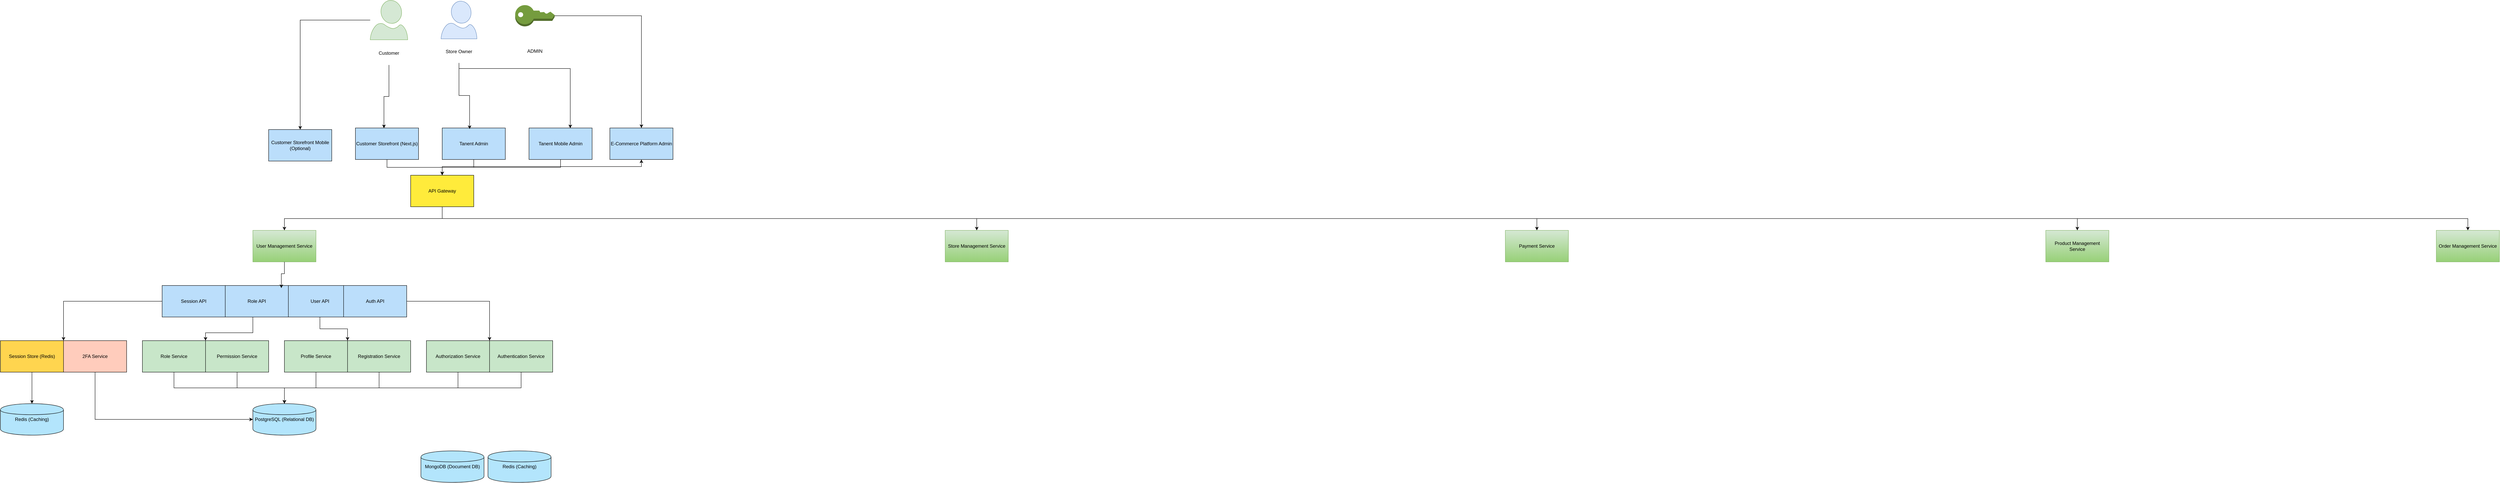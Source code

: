 <?xml version="1.0" encoding="UTF-8"?>
<mxfile version="24.7.14">
  <diagram name="Container Diagram - E-Commerce Platform" id="0">
    <mxGraphModel dx="3588" dy="3556" grid="1" gridSize="10" guides="1" tooltips="1" connect="1" arrows="1" fold="1" page="1" pageScale="1" pageWidth="850" pageHeight="1100" math="0" shadow="0">
      <root>
        <mxCell id="0" />
        <mxCell id="1" parent="0" />
        <mxCell id="customer-storefront" value="Customer Storefront (Next.js)" style="rounded=0;whiteSpace=wrap;html=1;fillColor=#BBDEFB;" parent="1" vertex="1">
          <mxGeometry x="125" y="-728" width="160" height="80" as="geometry" />
        </mxCell>
        <mxCell id="admin-dashboard" value="Tanent Admin" style="rounded=0;whiteSpace=wrap;html=1;fillColor=#BBDEFB;" parent="1" vertex="1">
          <mxGeometry x="345" y="-728" width="160" height="80" as="geometry" />
        </mxCell>
        <mxCell id="mobile-app" value="Tanent Mobile Admin" style="rounded=0;whiteSpace=wrap;html=1;fillColor=#BBDEFB;" parent="1" vertex="1">
          <mxGeometry x="565" y="-728" width="160" height="80" as="geometry" />
        </mxCell>
        <mxCell id="IdQ3Wxl4X39ph8oEI3SD-37" style="edgeStyle=orthogonalEdgeStyle;rounded=0;orthogonalLoop=1;jettySize=auto;html=1;entryX=0.5;entryY=1;entryDx=0;entryDy=0;" edge="1" parent="1" source="api-gateway" target="IdQ3Wxl4X39ph8oEI3SD-36">
          <mxGeometry relative="1" as="geometry">
            <Array as="points">
              <mxPoint x="345" y="-630" />
              <mxPoint x="850" y="-630" />
            </Array>
          </mxGeometry>
        </mxCell>
        <mxCell id="api-gateway" value="API Gateway" style="rounded=0;whiteSpace=wrap;html=1;fillColor=#FFEB3B;" parent="1" vertex="1">
          <mxGeometry x="265" y="-608" width="160" height="80" as="geometry" />
        </mxCell>
        <mxCell id="store-management" value="Store Management Service" style="rounded=0;whiteSpace=wrap;html=1;fillColor=#d5e8d4;gradientColor=#97d077;strokeColor=#82b366;" parent="1" vertex="1">
          <mxGeometry x="1620" y="-468" width="160" height="80" as="geometry" />
        </mxCell>
        <mxCell id="product-management" value="Product Management Service" style="rounded=0;whiteSpace=wrap;html=1;fillColor=#d5e8d4;gradientColor=#97d077;strokeColor=#82b366;" parent="1" vertex="1">
          <mxGeometry x="4410" y="-468" width="160" height="80" as="geometry" />
        </mxCell>
        <mxCell id="order-management" value="Order Management Service" style="rounded=0;whiteSpace=wrap;html=1;fillColor=#d5e8d4;gradientColor=#97d077;strokeColor=#82b366;" parent="1" vertex="1">
          <mxGeometry x="5400" y="-468" width="160" height="80" as="geometry" />
        </mxCell>
        <mxCell id="user-management" value="User Management Service" style="rounded=0;whiteSpace=wrap;html=1;fillColor=#d5e8d4;gradientColor=#97d077;strokeColor=#82b366;container=0;" parent="1" vertex="1">
          <mxGeometry x="-135" y="-468" width="160" height="80" as="geometry" />
        </mxCell>
        <mxCell id="payment-service" value="Payment Service" style="rounded=0;whiteSpace=wrap;html=1;fillColor=#d5e8d4;gradientColor=#97d077;strokeColor=#82b366;" parent="1" vertex="1">
          <mxGeometry x="3040" y="-468" width="160" height="80" as="geometry" />
        </mxCell>
        <mxCell id="edge1" style="edgeStyle=orthogonalEdgeStyle;rounded=0;orthogonalLoop=1;jettySize=auto;html=1;exitX=0.5;exitY=1;exitDx=0;exitDy=0;entryX=0.5;entryY=0;entryDx=0;entryDy=0;" parent="1" source="customer-storefront" target="api-gateway" edge="1">
          <mxGeometry relative="1" as="geometry" />
        </mxCell>
        <mxCell id="edge2" style="edgeStyle=orthogonalEdgeStyle;rounded=0;orthogonalLoop=1;jettySize=auto;html=1;exitX=0.5;exitY=1;exitDx=0;exitDy=0;entryX=0.5;entryY=0;entryDx=0;entryDy=0;" parent="1" source="admin-dashboard" target="api-gateway" edge="1">
          <mxGeometry relative="1" as="geometry" />
        </mxCell>
        <mxCell id="edge3" style="edgeStyle=orthogonalEdgeStyle;rounded=0;orthogonalLoop=1;jettySize=auto;html=1;exitX=0.5;exitY=1;exitDx=0;exitDy=0;entryX=0.5;entryY=0;entryDx=0;entryDy=0;" parent="1" source="mobile-app" target="api-gateway" edge="1">
          <mxGeometry relative="1" as="geometry" />
        </mxCell>
        <mxCell id="edge4" style="edgeStyle=orthogonalEdgeStyle;rounded=0;orthogonalLoop=1;jettySize=auto;html=1;exitX=0.5;exitY=1;exitDx=0;exitDy=0;entryX=0.5;entryY=0;entryDx=0;entryDy=0;" parent="1" source="api-gateway" target="store-management" edge="1">
          <mxGeometry relative="1" as="geometry" />
        </mxCell>
        <mxCell id="edge5" style="edgeStyle=orthogonalEdgeStyle;rounded=0;orthogonalLoop=1;jettySize=auto;html=1;exitX=0.5;exitY=1;exitDx=0;exitDy=0;entryX=0.5;entryY=0;entryDx=0;entryDy=0;" parent="1" source="api-gateway" target="product-management" edge="1">
          <mxGeometry relative="1" as="geometry" />
        </mxCell>
        <mxCell id="edge6" style="edgeStyle=orthogonalEdgeStyle;rounded=0;orthogonalLoop=1;jettySize=auto;html=1;exitX=0.5;exitY=1;exitDx=0;exitDy=0;entryX=0.5;entryY=0;entryDx=0;entryDy=0;" parent="1" source="api-gateway" target="order-management" edge="1">
          <mxGeometry relative="1" as="geometry" />
        </mxCell>
        <mxCell id="edge7" style="edgeStyle=orthogonalEdgeStyle;rounded=0;orthogonalLoop=1;jettySize=auto;html=1;exitX=0.5;exitY=1;exitDx=0;exitDy=0;entryX=0.5;entryY=0;entryDx=0;entryDy=0;" parent="1" source="api-gateway" target="user-management" edge="1">
          <mxGeometry relative="1" as="geometry" />
        </mxCell>
        <mxCell id="edge8" style="edgeStyle=orthogonalEdgeStyle;rounded=0;orthogonalLoop=1;jettySize=auto;html=1;exitX=0.5;exitY=1;exitDx=0;exitDy=0;entryX=0.5;entryY=0;entryDx=0;entryDy=0;" parent="1" source="api-gateway" target="payment-service" edge="1">
          <mxGeometry relative="1" as="geometry" />
        </mxCell>
        <mxCell id="IdQ3Wxl4X39ph8oEI3SD-1" value="" style="group" vertex="1" connectable="0" parent="1">
          <mxGeometry x="-365" y="-328" width="620" height="80" as="geometry" />
        </mxCell>
        <mxCell id="session-api" value="Session API" style="rounded=0;whiteSpace=wrap;html=1;fillColor=#BBDEFB;" parent="IdQ3Wxl4X39ph8oEI3SD-1" vertex="1">
          <mxGeometry width="160" height="80" as="geometry" />
        </mxCell>
        <mxCell id="role-api" value="Role API" style="rounded=0;whiteSpace=wrap;html=1;fillColor=#BBDEFB;" parent="IdQ3Wxl4X39ph8oEI3SD-1" vertex="1">
          <mxGeometry x="160" width="160" height="80" as="geometry" />
        </mxCell>
        <mxCell id="user-api" value="User API" style="rounded=0;whiteSpace=wrap;html=1;fillColor=#BBDEFB;" parent="IdQ3Wxl4X39ph8oEI3SD-1" vertex="1">
          <mxGeometry x="320" width="160" height="80" as="geometry" />
        </mxCell>
        <mxCell id="auth-api" value="Auth API" style="rounded=0;whiteSpace=wrap;html=1;fillColor=#BBDEFB;" parent="IdQ3Wxl4X39ph8oEI3SD-1" vertex="1">
          <mxGeometry x="460" width="160" height="80" as="geometry" />
        </mxCell>
        <mxCell id="IdQ3Wxl4X39ph8oEI3SD-3" style="edgeStyle=orthogonalEdgeStyle;rounded=0;orthogonalLoop=1;jettySize=auto;html=1;entryX=0.889;entryY=0.081;entryDx=0;entryDy=0;entryPerimeter=0;" edge="1" parent="1" source="user-management" target="role-api">
          <mxGeometry relative="1" as="geometry" />
        </mxCell>
        <mxCell id="IdQ3Wxl4X39ph8oEI3SD-4" value="" style="group" vertex="1" connectable="0" parent="1">
          <mxGeometry x="305" y="-188" width="320" height="80" as="geometry" />
        </mxCell>
        <mxCell id="authentication-service" value="Authentication Service" style="rounded=0;whiteSpace=wrap;html=1;fillColor=#C8E6C9;" parent="IdQ3Wxl4X39ph8oEI3SD-4" vertex="1">
          <mxGeometry x="160" width="160" height="80" as="geometry" />
        </mxCell>
        <mxCell id="authorization-service" value="Authorization Service" style="rounded=0;whiteSpace=wrap;html=1;fillColor=#C8E6C9;" parent="IdQ3Wxl4X39ph8oEI3SD-4" vertex="1">
          <mxGeometry width="160" height="80" as="geometry" />
        </mxCell>
        <mxCell id="IdQ3Wxl4X39ph8oEI3SD-5" style="edgeStyle=orthogonalEdgeStyle;rounded=0;orthogonalLoop=1;jettySize=auto;html=1;entryX=0;entryY=0;entryDx=0;entryDy=0;" edge="1" parent="1" source="auth-api" target="authentication-service">
          <mxGeometry relative="1" as="geometry" />
        </mxCell>
        <mxCell id="IdQ3Wxl4X39ph8oEI3SD-6" value="" style="group" vertex="1" connectable="0" parent="1">
          <mxGeometry x="-775" y="-188" width="320" height="80" as="geometry" />
        </mxCell>
        <mxCell id="session-store" value="Session Store (Redis)" style="rounded=0;whiteSpace=wrap;html=1;fillColor=#FFD54F;" parent="IdQ3Wxl4X39ph8oEI3SD-6" vertex="1">
          <mxGeometry width="160" height="80" as="geometry" />
        </mxCell>
        <mxCell id="2fa-service" value="2FA Service" style="rounded=0;whiteSpace=wrap;html=1;fillColor=#FFCCBC;" parent="IdQ3Wxl4X39ph8oEI3SD-6" vertex="1">
          <mxGeometry x="160" width="160" height="80" as="geometry" />
        </mxCell>
        <mxCell id="IdQ3Wxl4X39ph8oEI3SD-7" style="edgeStyle=orthogonalEdgeStyle;rounded=0;orthogonalLoop=1;jettySize=auto;html=1;entryX=0;entryY=0;entryDx=0;entryDy=0;" edge="1" parent="1" source="session-api" target="2fa-service">
          <mxGeometry relative="1" as="geometry" />
        </mxCell>
        <mxCell id="IdQ3Wxl4X39ph8oEI3SD-8" value="" style="group" vertex="1" connectable="0" parent="1">
          <mxGeometry x="-55" y="-188" width="320" height="80" as="geometry" />
        </mxCell>
        <mxCell id="registration-service" value="Registration Service" style="rounded=0;whiteSpace=wrap;html=1;fillColor=#C8E6C9;" parent="IdQ3Wxl4X39ph8oEI3SD-8" vertex="1">
          <mxGeometry x="160" width="160" height="80" as="geometry" />
        </mxCell>
        <mxCell id="profile-service" value="Profile Service" style="rounded=0;whiteSpace=wrap;html=1;fillColor=#C8E6C9;" parent="IdQ3Wxl4X39ph8oEI3SD-8" vertex="1">
          <mxGeometry width="160" height="80" as="geometry" />
        </mxCell>
        <mxCell id="IdQ3Wxl4X39ph8oEI3SD-9" style="edgeStyle=orthogonalEdgeStyle;rounded=0;orthogonalLoop=1;jettySize=auto;html=1;entryX=1;entryY=0;entryDx=0;entryDy=0;" edge="1" parent="1" source="role-api" target="role-service">
          <mxGeometry relative="1" as="geometry">
            <Array as="points">
              <mxPoint x="-135" y="-208" />
              <mxPoint x="-255" y="-208" />
            </Array>
          </mxGeometry>
        </mxCell>
        <mxCell id="IdQ3Wxl4X39ph8oEI3SD-10" style="edgeStyle=orthogonalEdgeStyle;rounded=0;orthogonalLoop=1;jettySize=auto;html=1;entryX=0;entryY=0;entryDx=0;entryDy=0;" edge="1" parent="1" source="user-api" target="registration-service">
          <mxGeometry relative="1" as="geometry" />
        </mxCell>
        <mxCell id="IdQ3Wxl4X39ph8oEI3SD-11" value="" style="group" vertex="1" connectable="0" parent="1">
          <mxGeometry x="-415" y="-188" width="320" height="80" as="geometry" />
        </mxCell>
        <mxCell id="role-service" value="Role Service" style="rounded=0;whiteSpace=wrap;html=1;fillColor=#C8E6C9;" parent="IdQ3Wxl4X39ph8oEI3SD-11" vertex="1">
          <mxGeometry width="160" height="80" as="geometry" />
        </mxCell>
        <mxCell id="permission-service" value="Permission Service" style="rounded=0;whiteSpace=wrap;html=1;fillColor=#C8E6C9;" parent="IdQ3Wxl4X39ph8oEI3SD-11" vertex="1">
          <mxGeometry x="160" width="160" height="80" as="geometry" />
        </mxCell>
        <mxCell id="IdQ3Wxl4X39ph8oEI3SD-12" value="PostgreSQL (Relational DB)" style="rounded=1;whiteSpace=wrap;html=1;shape=cylinder;fillColor=#B3E5FC;" vertex="1" parent="1">
          <mxGeometry x="-135" y="-28" width="160" height="80" as="geometry" />
        </mxCell>
        <mxCell id="IdQ3Wxl4X39ph8oEI3SD-13" value="MongoDB (Document DB)" style="rounded=1;whiteSpace=wrap;html=1;shape=cylinder;fillColor=#B3E5FC;" vertex="1" parent="1">
          <mxGeometry x="291" y="92" width="160" height="80" as="geometry" />
        </mxCell>
        <mxCell id="IdQ3Wxl4X39ph8oEI3SD-14" value="Redis (Caching)" style="rounded=1;whiteSpace=wrap;html=1;shape=cylinder;fillColor=#B3E5FC;" vertex="1" parent="1">
          <mxGeometry x="461" y="92" width="160" height="80" as="geometry" />
        </mxCell>
        <mxCell id="IdQ3Wxl4X39ph8oEI3SD-15" value="Redis (Caching)" style="rounded=1;whiteSpace=wrap;html=1;shape=cylinder;fillColor=#B3E5FC;" vertex="1" parent="1">
          <mxGeometry x="-775" y="-28" width="160" height="80" as="geometry" />
        </mxCell>
        <mxCell id="IdQ3Wxl4X39ph8oEI3SD-16" style="edgeStyle=orthogonalEdgeStyle;rounded=0;orthogonalLoop=1;jettySize=auto;html=1;entryX=0.5;entryY=0;entryDx=0;entryDy=0;" edge="1" parent="1" source="session-store" target="IdQ3Wxl4X39ph8oEI3SD-15">
          <mxGeometry relative="1" as="geometry" />
        </mxCell>
        <mxCell id="IdQ3Wxl4X39ph8oEI3SD-17" style="edgeStyle=orthogonalEdgeStyle;rounded=0;orthogonalLoop=1;jettySize=auto;html=1;" edge="1" parent="1" source="2fa-service" target="IdQ3Wxl4X39ph8oEI3SD-12">
          <mxGeometry relative="1" as="geometry">
            <Array as="points">
              <mxPoint x="-535" y="12" />
            </Array>
          </mxGeometry>
        </mxCell>
        <mxCell id="IdQ3Wxl4X39ph8oEI3SD-18" style="edgeStyle=orthogonalEdgeStyle;rounded=0;orthogonalLoop=1;jettySize=auto;html=1;" edge="1" parent="1" source="role-service" target="IdQ3Wxl4X39ph8oEI3SD-12">
          <mxGeometry relative="1" as="geometry">
            <Array as="points">
              <mxPoint x="-335" y="-68" />
              <mxPoint x="-55" y="-68" />
            </Array>
          </mxGeometry>
        </mxCell>
        <mxCell id="IdQ3Wxl4X39ph8oEI3SD-20" style="edgeStyle=orthogonalEdgeStyle;rounded=0;orthogonalLoop=1;jettySize=auto;html=1;entryX=0.5;entryY=0;entryDx=0;entryDy=0;" edge="1" parent="1" source="permission-service" target="IdQ3Wxl4X39ph8oEI3SD-12">
          <mxGeometry relative="1" as="geometry" />
        </mxCell>
        <mxCell id="IdQ3Wxl4X39ph8oEI3SD-21" style="edgeStyle=orthogonalEdgeStyle;rounded=0;orthogonalLoop=1;jettySize=auto;html=1;entryX=0.5;entryY=0;entryDx=0;entryDy=0;" edge="1" parent="1" source="profile-service" target="IdQ3Wxl4X39ph8oEI3SD-12">
          <mxGeometry relative="1" as="geometry" />
        </mxCell>
        <mxCell id="IdQ3Wxl4X39ph8oEI3SD-24" style="edgeStyle=orthogonalEdgeStyle;rounded=0;orthogonalLoop=1;jettySize=auto;html=1;entryX=0.5;entryY=0;entryDx=0;entryDy=0;" edge="1" parent="1" source="registration-service" target="IdQ3Wxl4X39ph8oEI3SD-12">
          <mxGeometry relative="1" as="geometry">
            <Array as="points">
              <mxPoint x="185" y="-68" />
              <mxPoint x="-55" y="-68" />
            </Array>
          </mxGeometry>
        </mxCell>
        <mxCell id="IdQ3Wxl4X39ph8oEI3SD-25" style="edgeStyle=orthogonalEdgeStyle;rounded=0;orthogonalLoop=1;jettySize=auto;html=1;entryX=0.5;entryY=0;entryDx=0;entryDy=0;" edge="1" parent="1" source="authorization-service" target="IdQ3Wxl4X39ph8oEI3SD-12">
          <mxGeometry relative="1" as="geometry">
            <Array as="points">
              <mxPoint x="385" y="-68" />
              <mxPoint x="-55" y="-68" />
            </Array>
          </mxGeometry>
        </mxCell>
        <mxCell id="IdQ3Wxl4X39ph8oEI3SD-26" style="edgeStyle=orthogonalEdgeStyle;rounded=0;orthogonalLoop=1;jettySize=auto;html=1;entryX=0.5;entryY=0;entryDx=0;entryDy=0;" edge="1" parent="1" source="authentication-service" target="IdQ3Wxl4X39ph8oEI3SD-12">
          <mxGeometry relative="1" as="geometry">
            <Array as="points">
              <mxPoint x="545" y="-68" />
              <mxPoint x="-55" y="-68" />
            </Array>
          </mxGeometry>
        </mxCell>
        <mxCell id="IdQ3Wxl4X39ph8oEI3SD-27" value="" style="group" vertex="1" connectable="0" parent="1">
          <mxGeometry x="150" y="-1052" width="120" height="164" as="geometry" />
        </mxCell>
        <mxCell id="IdQ3Wxl4X39ph8oEI3SD-28" value="" style="verticalLabelPosition=bottom;html=1;verticalAlign=top;align=center;strokeColor=#82b366;fillColor=#d5e8d4;shape=mxgraph.azure.user;" vertex="1" parent="IdQ3Wxl4X39ph8oEI3SD-27">
          <mxGeometry x="12.5" width="95" height="100" as="geometry" />
        </mxCell>
        <mxCell id="IdQ3Wxl4X39ph8oEI3SD-29" value="&lt;div&gt;Customer&lt;/div&gt;" style="text;html=1;align=center;verticalAlign=middle;whiteSpace=wrap;rounded=0;" vertex="1" parent="IdQ3Wxl4X39ph8oEI3SD-27">
          <mxGeometry y="104" width="120" height="60" as="geometry" />
        </mxCell>
        <mxCell id="IdQ3Wxl4X39ph8oEI3SD-30" value="" style="group" vertex="1" connectable="0" parent="1">
          <mxGeometry x="310" y="-1050" width="155" height="156.91" as="geometry" />
        </mxCell>
        <mxCell id="IdQ3Wxl4X39ph8oEI3SD-31" value="" style="verticalLabelPosition=bottom;html=1;verticalAlign=top;align=center;strokeColor=#6c8ebf;fillColor=#dae8fc;shape=mxgraph.azure.user;" vertex="1" parent="IdQ3Wxl4X39ph8oEI3SD-30">
          <mxGeometry x="32.052" width="90.895" height="95.677" as="geometry" />
        </mxCell>
        <mxCell id="IdQ3Wxl4X39ph8oEI3SD-32" value="&lt;div&gt;Store Owner&lt;/div&gt;" style="text;html=1;align=center;verticalAlign=middle;whiteSpace=wrap;rounded=0;" vertex="1" parent="IdQ3Wxl4X39ph8oEI3SD-30">
          <mxGeometry y="99.504" width="155" height="57.406" as="geometry" />
        </mxCell>
        <mxCell id="IdQ3Wxl4X39ph8oEI3SD-36" value="&lt;div&gt;E-Commerce Platform Admin&lt;/div&gt;" style="rounded=0;whiteSpace=wrap;html=1;fillColor=#BBDEFB;" vertex="1" parent="1">
          <mxGeometry x="770" y="-728" width="160" height="80" as="geometry" />
        </mxCell>
        <mxCell id="IdQ3Wxl4X39ph8oEI3SD-38" value="" style="group" vertex="1" connectable="0" parent="1">
          <mxGeometry x="530" y="-1040" width="100" height="132" as="geometry" />
        </mxCell>
        <mxCell id="IdQ3Wxl4X39ph8oEI3SD-34" value="" style="outlineConnect=0;dashed=0;verticalLabelPosition=bottom;verticalAlign=top;align=center;html=1;shape=mxgraph.aws3.add_on;fillColor=#759C3E;gradientColor=none;" vertex="1" parent="IdQ3Wxl4X39ph8oEI3SD-38">
          <mxGeometry width="100" height="54" as="geometry" />
        </mxCell>
        <mxCell id="IdQ3Wxl4X39ph8oEI3SD-35" value="ADMIN" style="text;html=1;align=center;verticalAlign=middle;whiteSpace=wrap;rounded=0;" vertex="1" parent="IdQ3Wxl4X39ph8oEI3SD-38">
          <mxGeometry x="20" y="102" width="60" height="30" as="geometry" />
        </mxCell>
        <mxCell id="IdQ3Wxl4X39ph8oEI3SD-39" style="edgeStyle=orthogonalEdgeStyle;rounded=0;orthogonalLoop=1;jettySize=auto;html=1;entryX=0.452;entryY=0.006;entryDx=0;entryDy=0;entryPerimeter=0;" edge="1" parent="1" source="IdQ3Wxl4X39ph8oEI3SD-29" target="customer-storefront">
          <mxGeometry relative="1" as="geometry" />
        </mxCell>
        <mxCell id="IdQ3Wxl4X39ph8oEI3SD-41" style="edgeStyle=orthogonalEdgeStyle;rounded=0;orthogonalLoop=1;jettySize=auto;html=1;entryX=0.434;entryY=0.032;entryDx=0;entryDy=0;entryPerimeter=0;" edge="1" parent="1" source="IdQ3Wxl4X39ph8oEI3SD-32" target="admin-dashboard">
          <mxGeometry relative="1" as="geometry" />
        </mxCell>
        <mxCell id="IdQ3Wxl4X39ph8oEI3SD-45" style="edgeStyle=orthogonalEdgeStyle;rounded=0;orthogonalLoop=1;jettySize=auto;html=1;entryX=0.654;entryY=0.006;entryDx=0;entryDy=0;entryPerimeter=0;" edge="1" parent="1" source="IdQ3Wxl4X39ph8oEI3SD-32" target="mobile-app">
          <mxGeometry relative="1" as="geometry">
            <Array as="points">
              <mxPoint x="388" y="-879" />
              <mxPoint x="670" y="-879" />
            </Array>
          </mxGeometry>
        </mxCell>
        <mxCell id="IdQ3Wxl4X39ph8oEI3SD-46" value="Customer Storefront Mobile (Optional)" style="rounded=0;whiteSpace=wrap;html=1;fillColor=#BBDEFB;" vertex="1" parent="1">
          <mxGeometry x="-95" y="-724" width="160" height="80" as="geometry" />
        </mxCell>
        <mxCell id="IdQ3Wxl4X39ph8oEI3SD-47" style="edgeStyle=orthogonalEdgeStyle;rounded=0;orthogonalLoop=1;jettySize=auto;html=1;entryX=0.5;entryY=0;entryDx=0;entryDy=0;" edge="1" parent="1" source="IdQ3Wxl4X39ph8oEI3SD-28" target="IdQ3Wxl4X39ph8oEI3SD-46">
          <mxGeometry relative="1" as="geometry" />
        </mxCell>
        <mxCell id="IdQ3Wxl4X39ph8oEI3SD-49" style="edgeStyle=orthogonalEdgeStyle;rounded=0;orthogonalLoop=1;jettySize=auto;html=1;entryX=0.5;entryY=0;entryDx=0;entryDy=0;" edge="1" parent="1" source="IdQ3Wxl4X39ph8oEI3SD-34" target="IdQ3Wxl4X39ph8oEI3SD-36">
          <mxGeometry relative="1" as="geometry" />
        </mxCell>
      </root>
    </mxGraphModel>
  </diagram>
</mxfile>
